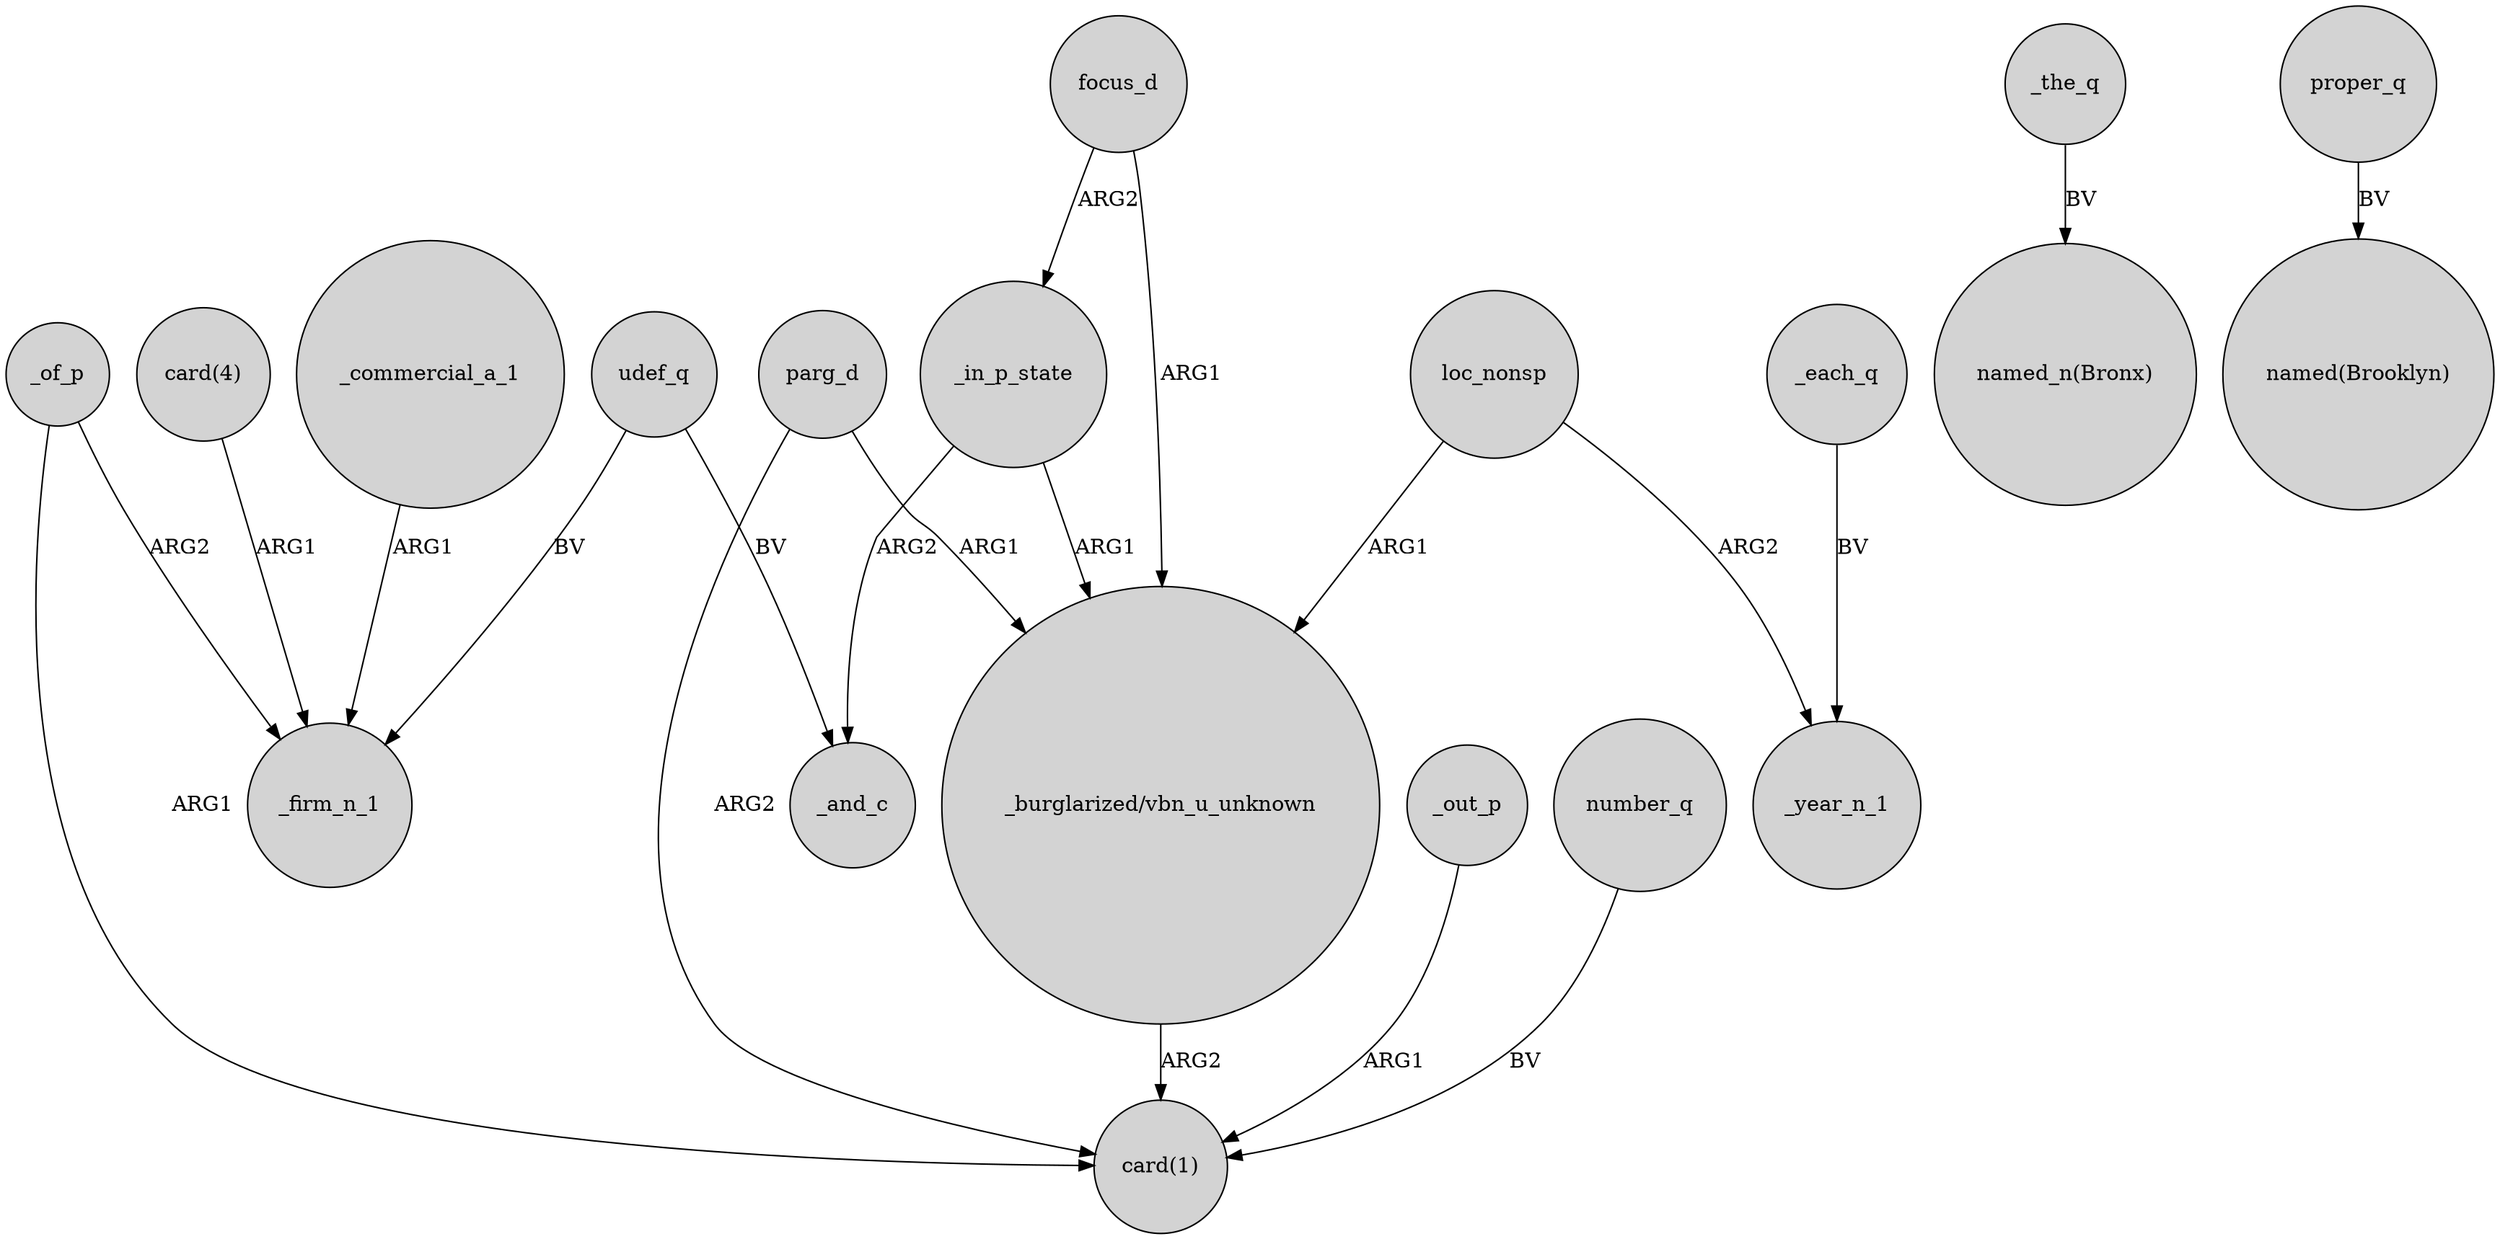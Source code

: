 digraph {
	node [shape=circle style=filled]
	_of_p -> _firm_n_1 [label=ARG2]
	parg_d -> "card(1)" [label=ARG2]
	_commercial_a_1 -> _firm_n_1 [label=ARG1]
	focus_d -> _in_p_state [label=ARG2]
	udef_q -> _firm_n_1 [label=BV]
	_in_p_state -> "_burglarized/vbn_u_unknown" [label=ARG1]
	"card(4)" -> _firm_n_1 [label=ARG1]
	"_burglarized/vbn_u_unknown" -> "card(1)" [label=ARG2]
	_out_p -> "card(1)" [label=ARG1]
	loc_nonsp -> _year_n_1 [label=ARG2]
	loc_nonsp -> "_burglarized/vbn_u_unknown" [label=ARG1]
	_of_p -> "card(1)" [label=ARG1]
	parg_d -> "_burglarized/vbn_u_unknown" [label=ARG1]
	number_q -> "card(1)" [label=BV]
	focus_d -> "_burglarized/vbn_u_unknown" [label=ARG1]
	_the_q -> "named_n(Bronx)" [label=BV]
	_each_q -> _year_n_1 [label=BV]
	udef_q -> _and_c [label=BV]
	_in_p_state -> _and_c [label=ARG2]
	proper_q -> "named(Brooklyn)" [label=BV]
}

